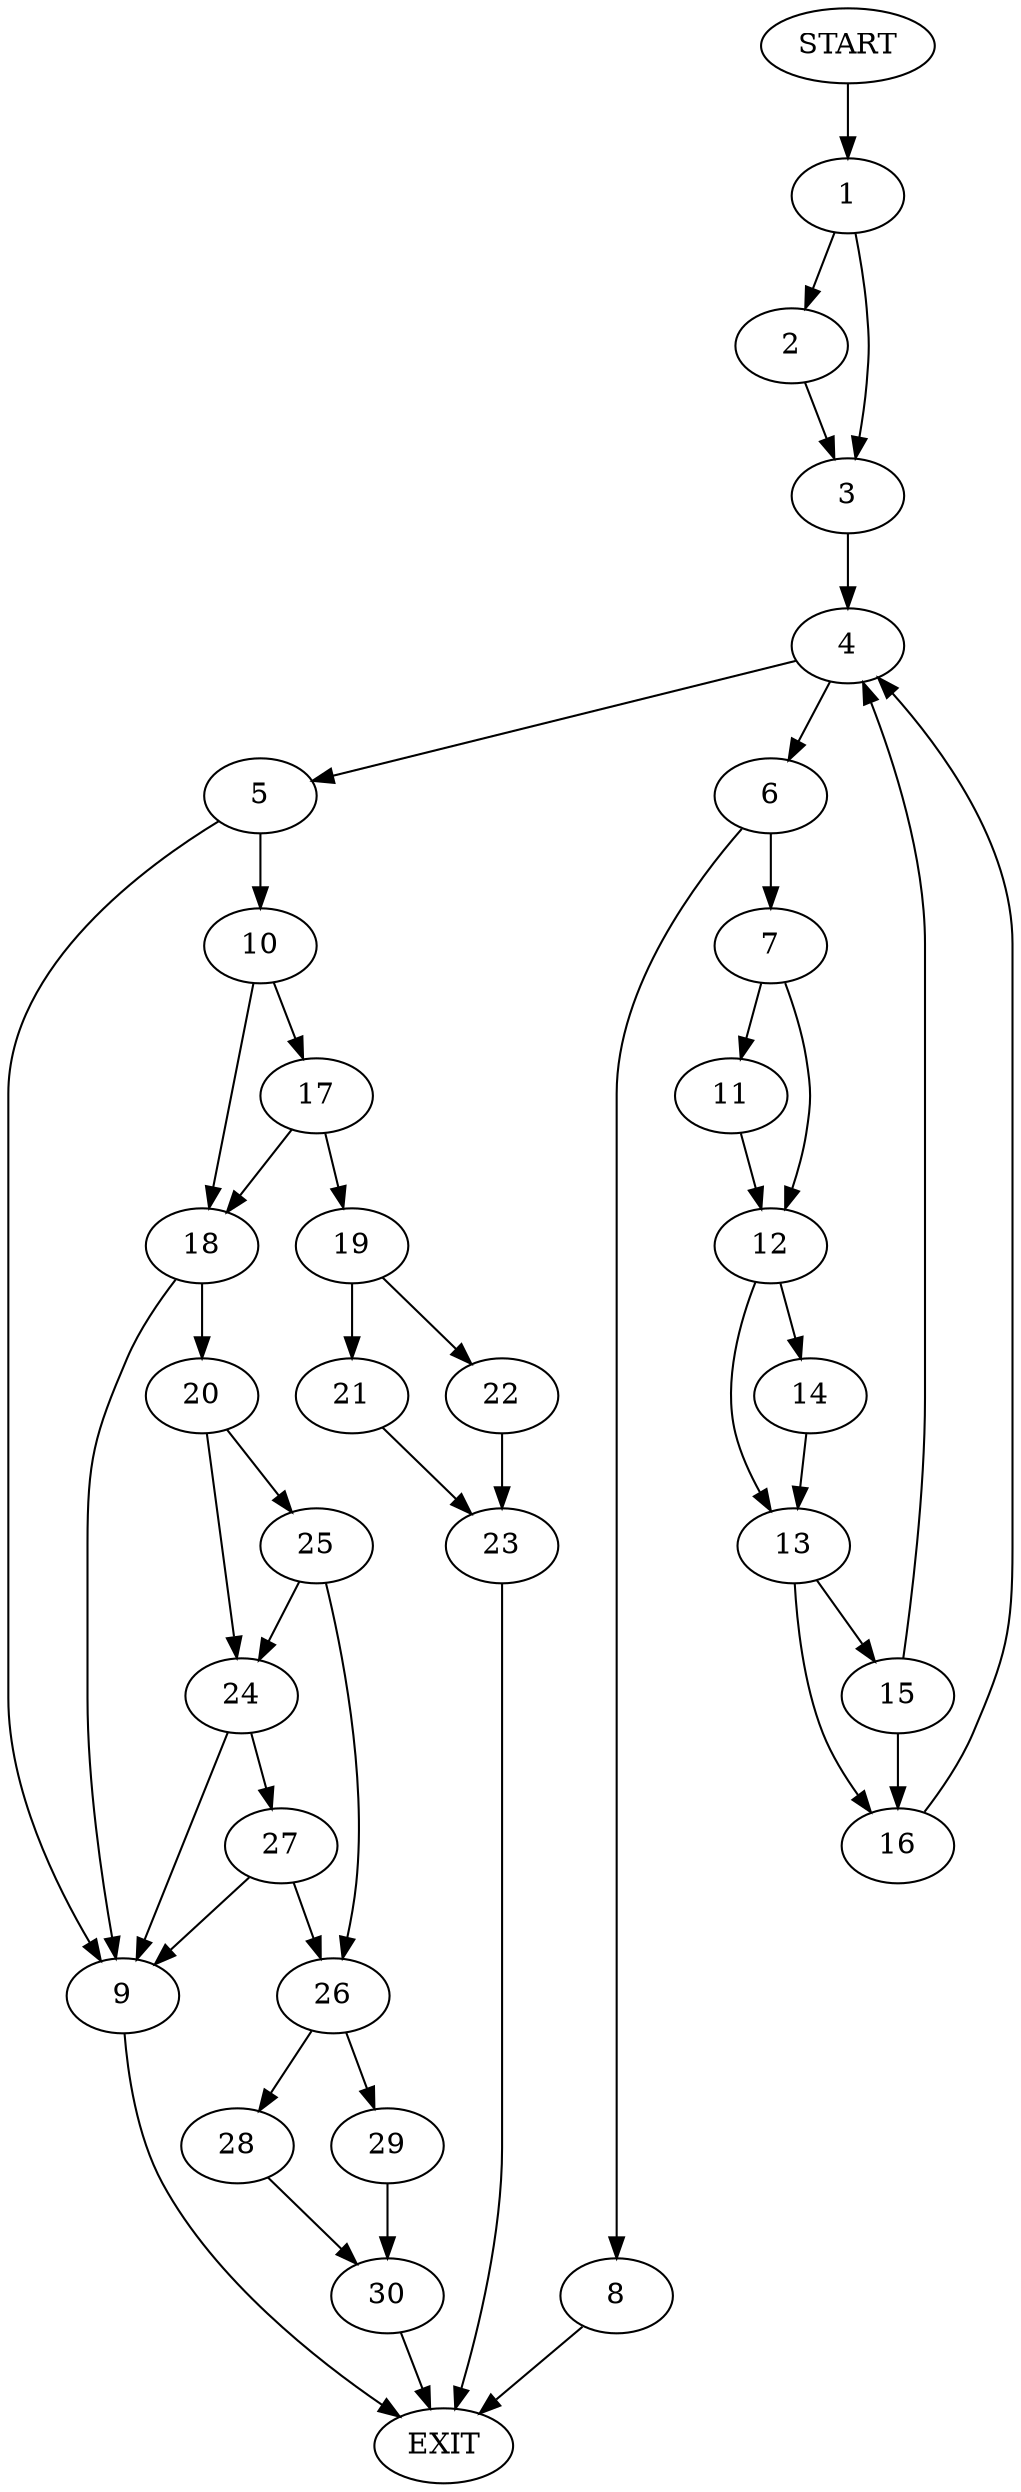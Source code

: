 digraph {
0 [label="START"]
31 [label="EXIT"]
0 -> 1
1 -> 2
1 -> 3
3 -> 4
2 -> 3
4 -> 5
4 -> 6
6 -> 7
6 -> 8
5 -> 9
5 -> 10
8 -> 31
7 -> 11
7 -> 12
11 -> 12
12 -> 13
12 -> 14
13 -> 15
13 -> 16
14 -> 13
16 -> 4
15 -> 4
15 -> 16
10 -> 17
10 -> 18
9 -> 31
17 -> 19
17 -> 18
18 -> 9
18 -> 20
19 -> 21
19 -> 22
21 -> 23
22 -> 23
23 -> 31
20 -> 24
20 -> 25
25 -> 26
25 -> 24
24 -> 27
24 -> 9
26 -> 28
26 -> 29
27 -> 26
27 -> 9
28 -> 30
29 -> 30
30 -> 31
}
